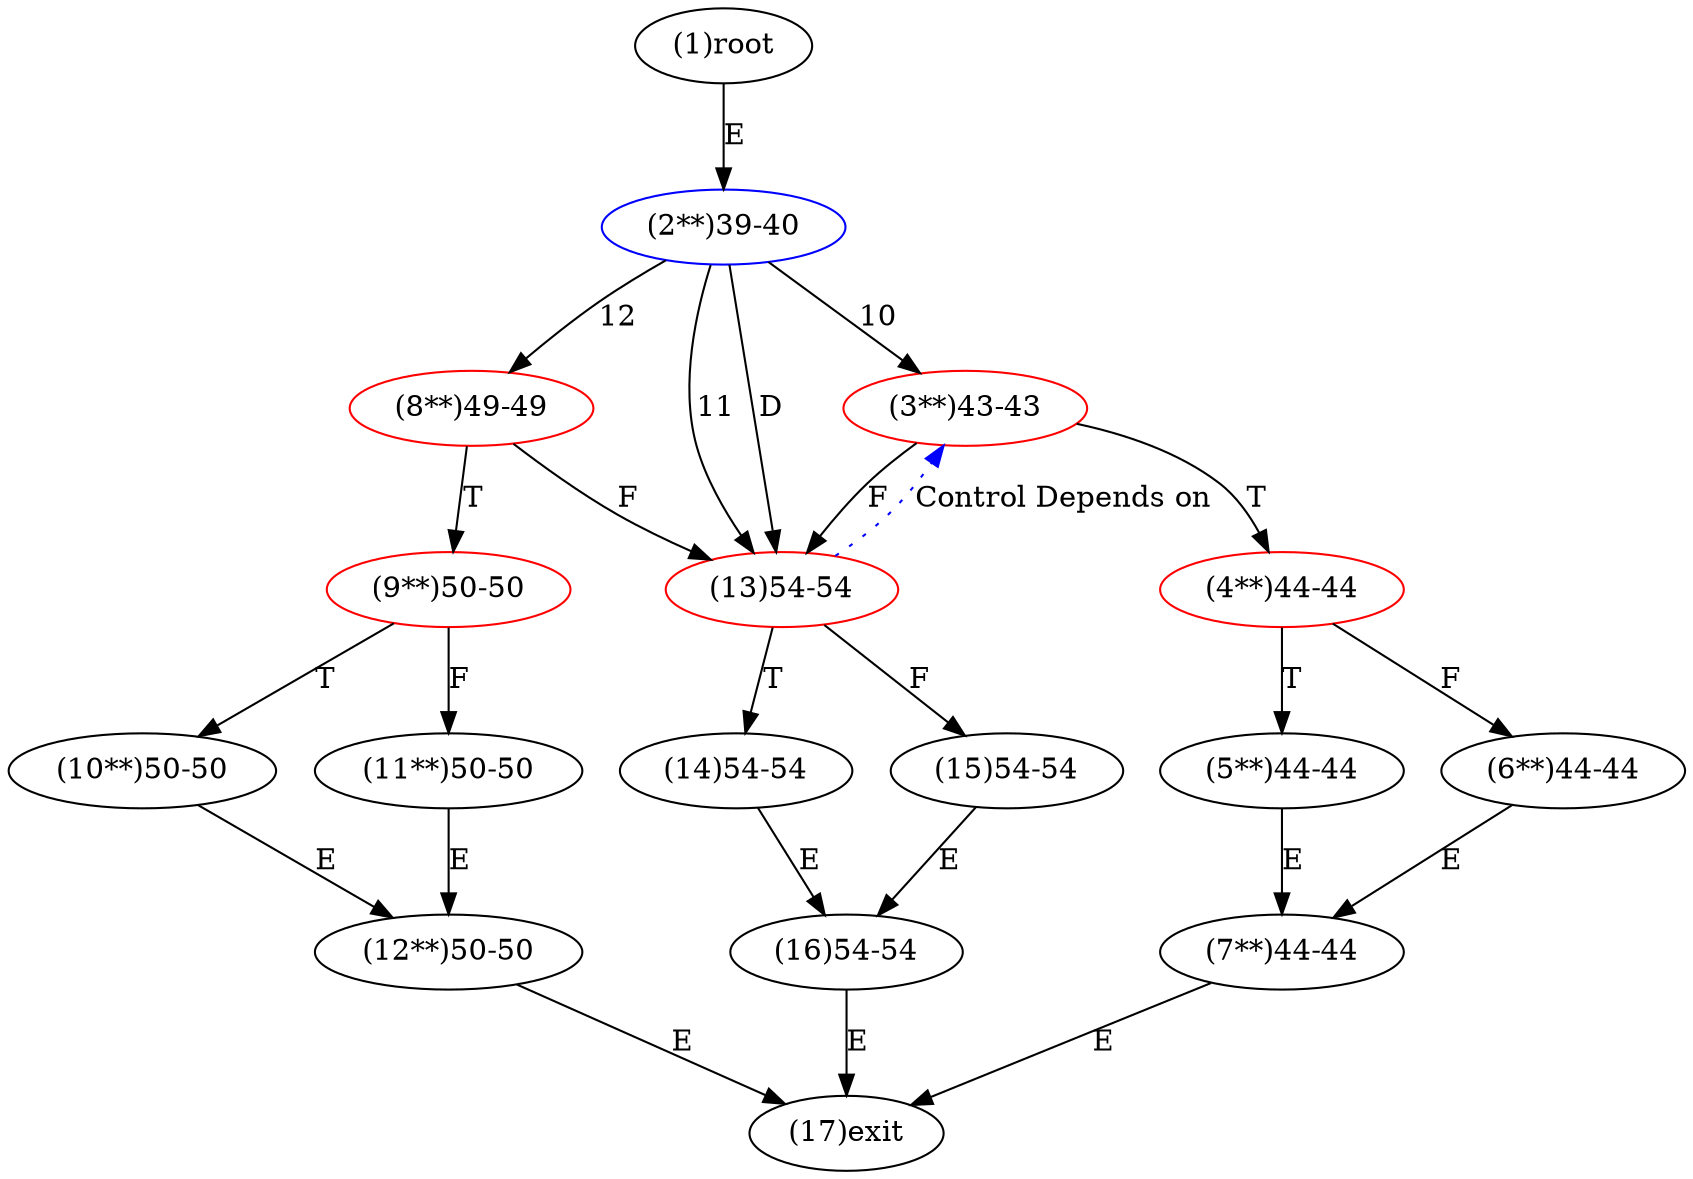 digraph "" { 
1[ label="(1)root"];
2[ label="(2**)39-40",color=blue];
3[ label="(3**)43-43",color=red];
4[ label="(4**)44-44",color=red];
5[ label="(5**)44-44"];
6[ label="(6**)44-44"];
7[ label="(7**)44-44"];
8[ label="(8**)49-49",color=red];
9[ label="(9**)50-50",color=red];
10[ label="(10**)50-50"];
11[ label="(11**)50-50"];
12[ label="(12**)50-50"];
13[ label="(13)54-54",color=red];
14[ label="(14)54-54"];
15[ label="(15)54-54"];
17[ label="(17)exit"];
16[ label="(16)54-54"];
1->2[ label="E"];
2->3[ label="10"];
2->13[ label="11"];
2->8[ label="12"];
2->13[ label="D"];
3->13[ label="F"];
3->4[ label="T"];
4->6[ label="F"];
4->5[ label="T"];
5->7[ label="E"];
6->7[ label="E"];
7->17[ label="E"];
8->13[ label="F"];
8->9[ label="T"];
9->11[ label="F"];
9->10[ label="T"];
10->12[ label="E"];
11->12[ label="E"];
12->17[ label="E"];
13->15[ label="F"];
13->14[ label="T"];
14->16[ label="E"];
15->16[ label="E"];
16->17[ label="E"];
13->3[ color="blue" label="Control Depends on" style = dotted ];
}
